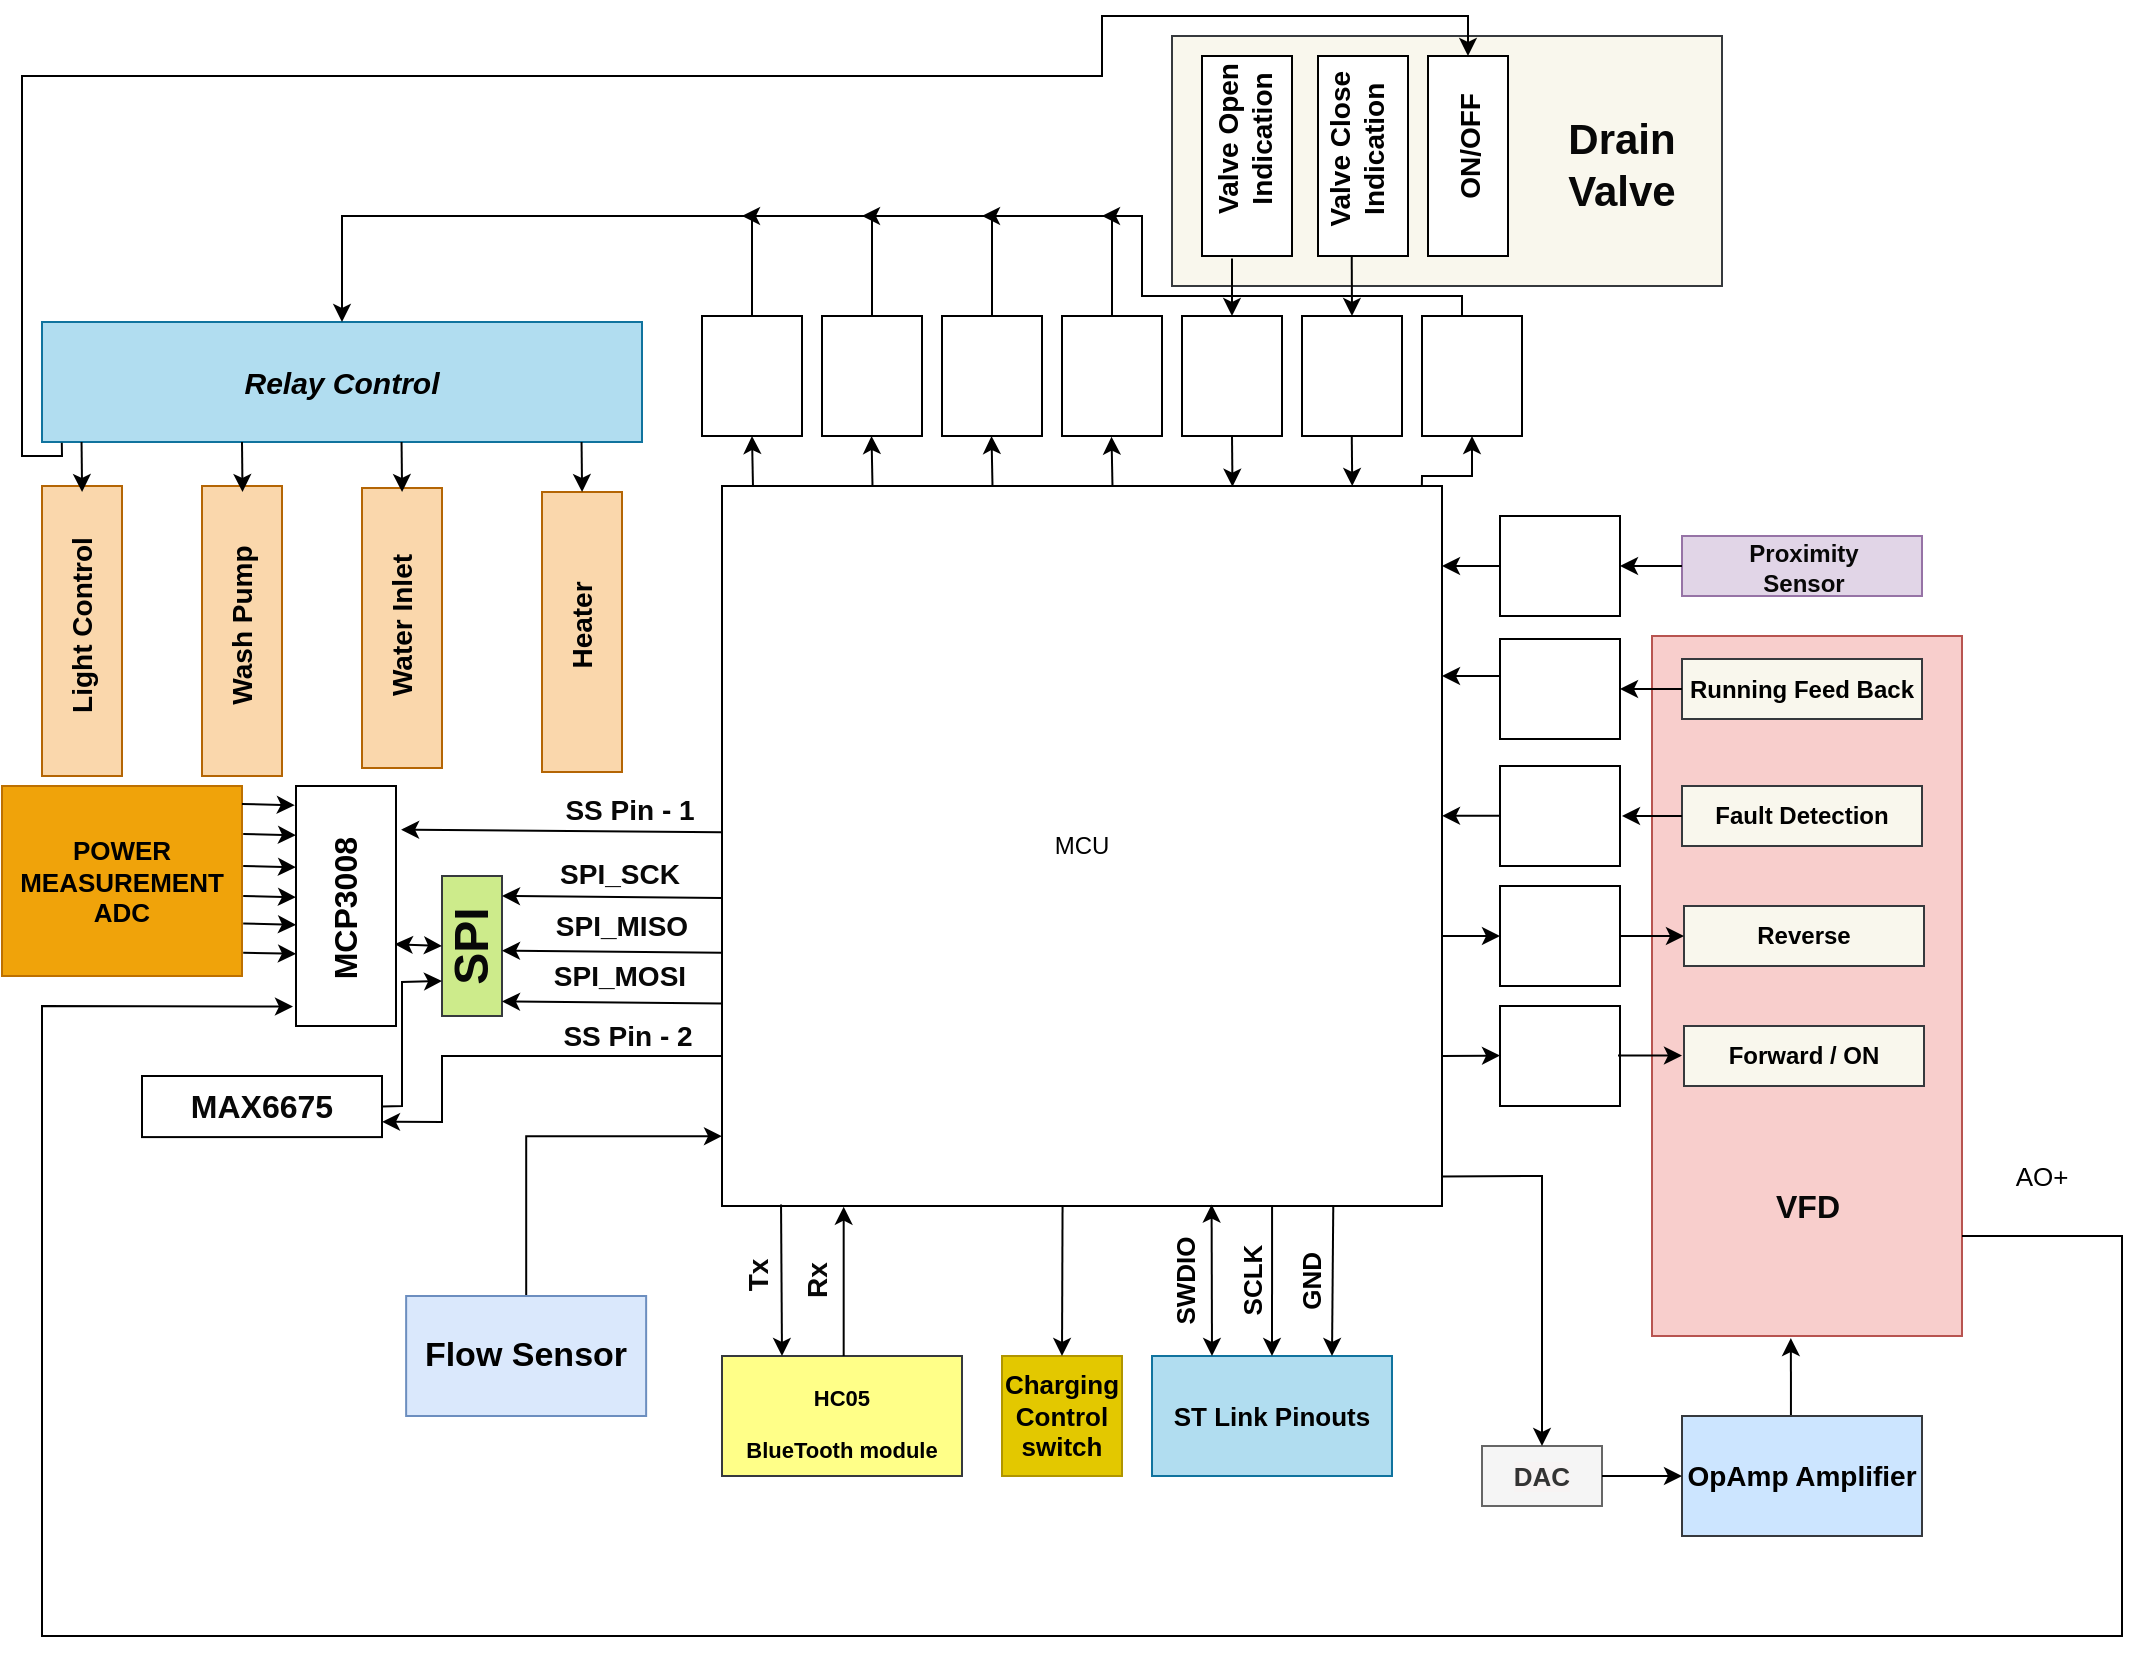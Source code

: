 <mxfile version="21.7.2" type="device">
  <diagram name="Page-1" id="7e0a89b8-554c-2b80-1dc8-d5c74ca68de4">
    <mxGraphModel dx="1477" dy="617" grid="1" gridSize="10" guides="1" tooltips="1" connect="1" arrows="1" fold="1" page="1" pageScale="1" pageWidth="1100" pageHeight="850" background="none" math="0" shadow="0">
      <root>
        <mxCell id="0" />
        <mxCell id="1" parent="0" />
        <mxCell id="lf7gtlG47ufux9Utgd1f-178" value="" style="rounded=0;whiteSpace=wrap;html=1;labelBackgroundColor=none;fontSize=17;fillColor=#f9f7ed;strokeColor=#36393d;" parent="1" vertex="1">
          <mxGeometry x="595" y="20" width="275" height="125" as="geometry" />
        </mxCell>
        <mxCell id="lf7gtlG47ufux9Utgd1f-154" value="" style="rounded=0;whiteSpace=wrap;html=1;labelBackgroundColor=#FFFFFFF;fontSize=12;fillColor=#f8cecc;strokeColor=#b85450;" parent="1" vertex="1">
          <mxGeometry x="835" y="320" width="155" height="350" as="geometry" />
        </mxCell>
        <mxCell id="lf7gtlG47ufux9Utgd1f-1" value="MCU" style="whiteSpace=wrap;html=1;aspect=fixed;" parent="1" vertex="1">
          <mxGeometry x="370" y="245" width="360" height="360" as="geometry" />
        </mxCell>
        <mxCell id="lf7gtlG47ufux9Utgd1f-6" value="" style="group" parent="1" vertex="1" connectable="0">
          <mxGeometry x="420" y="160" width="50" height="60" as="geometry" />
        </mxCell>
        <mxCell id="lf7gtlG47ufux9Utgd1f-4" value="" style="rounded=0;whiteSpace=wrap;html=1;" parent="lf7gtlG47ufux9Utgd1f-6" vertex="1">
          <mxGeometry width="50" height="60" as="geometry" />
        </mxCell>
        <mxCell id="lf7gtlG47ufux9Utgd1f-5" value="" style="shape=image;verticalLabelPosition=bottom;labelBackgroundColor=default;verticalAlign=top;aspect=fixed;imageAspect=0;image=https://upload.wikimedia.org/wikipedia/commons/thumb/0/02/Optoisolator_Pinout.svg/1200px-Optoisolator_Pinout.svg.png;direction=north;" parent="lf7gtlG47ufux9Utgd1f-6" vertex="1">
          <mxGeometry x="9.005" y="3.335" width="32" height="53.33" as="geometry" />
        </mxCell>
        <mxCell id="lf7gtlG47ufux9Utgd1f-9" value="" style="group" parent="1" vertex="1" connectable="0">
          <mxGeometry x="480" y="160" width="50" height="60" as="geometry" />
        </mxCell>
        <mxCell id="lf7gtlG47ufux9Utgd1f-10" value="" style="rounded=0;whiteSpace=wrap;html=1;" parent="lf7gtlG47ufux9Utgd1f-9" vertex="1">
          <mxGeometry width="50" height="60" as="geometry" />
        </mxCell>
        <mxCell id="lf7gtlG47ufux9Utgd1f-11" value="" style="shape=image;verticalLabelPosition=bottom;labelBackgroundColor=default;verticalAlign=top;aspect=fixed;imageAspect=0;image=https://upload.wikimedia.org/wikipedia/commons/thumb/0/02/Optoisolator_Pinout.svg/1200px-Optoisolator_Pinout.svg.png;direction=north;" parent="lf7gtlG47ufux9Utgd1f-9" vertex="1">
          <mxGeometry x="9.005" y="3.335" width="32" height="53.33" as="geometry" />
        </mxCell>
        <mxCell id="lf7gtlG47ufux9Utgd1f-12" value="" style="group" parent="1" vertex="1" connectable="0">
          <mxGeometry x="540" y="160" width="50" height="60" as="geometry" />
        </mxCell>
        <mxCell id="lf7gtlG47ufux9Utgd1f-13" value="" style="rounded=0;whiteSpace=wrap;html=1;" parent="lf7gtlG47ufux9Utgd1f-12" vertex="1">
          <mxGeometry width="50" height="60" as="geometry" />
        </mxCell>
        <mxCell id="lf7gtlG47ufux9Utgd1f-14" value="" style="shape=image;verticalLabelPosition=bottom;labelBackgroundColor=default;verticalAlign=top;aspect=fixed;imageAspect=0;image=https://upload.wikimedia.org/wikipedia/commons/thumb/0/02/Optoisolator_Pinout.svg/1200px-Optoisolator_Pinout.svg.png;direction=north;" parent="lf7gtlG47ufux9Utgd1f-12" vertex="1">
          <mxGeometry x="9.005" y="3.335" width="32" height="53.33" as="geometry" />
        </mxCell>
        <mxCell id="lf7gtlG47ufux9Utgd1f-15" value="" style="group" parent="1" vertex="1" connectable="0">
          <mxGeometry x="600" y="160" width="50" height="60" as="geometry" />
        </mxCell>
        <mxCell id="lf7gtlG47ufux9Utgd1f-16" value="" style="rounded=0;whiteSpace=wrap;html=1;" parent="lf7gtlG47ufux9Utgd1f-15" vertex="1">
          <mxGeometry width="50" height="60" as="geometry" />
        </mxCell>
        <mxCell id="lf7gtlG47ufux9Utgd1f-17" value="" style="shape=image;verticalLabelPosition=bottom;labelBackgroundColor=default;verticalAlign=top;aspect=fixed;imageAspect=0;image=https://upload.wikimedia.org/wikipedia/commons/thumb/0/02/Optoisolator_Pinout.svg/1200px-Optoisolator_Pinout.svg.png;direction=south;" parent="lf7gtlG47ufux9Utgd1f-15" vertex="1">
          <mxGeometry x="9.005" y="3.335" width="32" height="53.33" as="geometry" />
        </mxCell>
        <mxCell id="lf7gtlG47ufux9Utgd1f-21" value="" style="group" parent="1" vertex="1" connectable="0">
          <mxGeometry x="720" y="160" width="50" height="60" as="geometry" />
        </mxCell>
        <mxCell id="lf7gtlG47ufux9Utgd1f-22" value="" style="rounded=0;whiteSpace=wrap;html=1;" parent="lf7gtlG47ufux9Utgd1f-21" vertex="1">
          <mxGeometry width="50" height="60" as="geometry" />
        </mxCell>
        <mxCell id="lf7gtlG47ufux9Utgd1f-23" value="" style="shape=image;verticalLabelPosition=bottom;labelBackgroundColor=default;verticalAlign=top;aspect=fixed;imageAspect=0;image=https://upload.wikimedia.org/wikipedia/commons/thumb/0/02/Optoisolator_Pinout.svg/1200px-Optoisolator_Pinout.svg.png;direction=north;" parent="lf7gtlG47ufux9Utgd1f-21" vertex="1">
          <mxGeometry x="9.005" y="3.335" width="32" height="53.33" as="geometry" />
        </mxCell>
        <mxCell id="lf7gtlG47ufux9Utgd1f-25" value="" style="group" parent="1" vertex="1" connectable="0">
          <mxGeometry x="360" y="160" width="50" height="60" as="geometry" />
        </mxCell>
        <mxCell id="lf7gtlG47ufux9Utgd1f-26" value="" style="rounded=0;whiteSpace=wrap;html=1;" parent="lf7gtlG47ufux9Utgd1f-25" vertex="1">
          <mxGeometry width="50" height="60" as="geometry" />
        </mxCell>
        <mxCell id="lf7gtlG47ufux9Utgd1f-27" value="" style="shape=image;verticalLabelPosition=bottom;labelBackgroundColor=default;verticalAlign=top;aspect=fixed;imageAspect=0;image=https://upload.wikimedia.org/wikipedia/commons/thumb/0/02/Optoisolator_Pinout.svg/1200px-Optoisolator_Pinout.svg.png;direction=north;" parent="lf7gtlG47ufux9Utgd1f-25" vertex="1">
          <mxGeometry x="9.005" y="3.335" width="32" height="53.33" as="geometry" />
        </mxCell>
        <mxCell id="lf7gtlG47ufux9Utgd1f-52" value="" style="group;rotation=90;" parent="1" vertex="1" connectable="0">
          <mxGeometry x="764" y="440" width="55" height="60" as="geometry" />
        </mxCell>
        <mxCell id="lf7gtlG47ufux9Utgd1f-53" value="" style="group" parent="lf7gtlG47ufux9Utgd1f-52" vertex="1" connectable="0">
          <mxGeometry x="-5" y="5" width="60" height="50" as="geometry" />
        </mxCell>
        <mxCell id="lf7gtlG47ufux9Utgd1f-54" value="" style="rounded=0;whiteSpace=wrap;html=1;direction=south;" parent="lf7gtlG47ufux9Utgd1f-53" vertex="1">
          <mxGeometry width="60" height="50" as="geometry" />
        </mxCell>
        <mxCell id="lf7gtlG47ufux9Utgd1f-55" value="" style="shape=image;verticalLabelPosition=bottom;labelBackgroundColor=default;verticalAlign=top;aspect=fixed;imageAspect=0;image=https://upload.wikimedia.org/wikipedia/commons/thumb/0/02/Optoisolator_Pinout.svg/1200px-Optoisolator_Pinout.svg.png;direction=east;" parent="lf7gtlG47ufux9Utgd1f-53" vertex="1">
          <mxGeometry x="3.34" y="9.0" width="53.33" height="32" as="geometry" />
        </mxCell>
        <mxCell id="lf7gtlG47ufux9Utgd1f-56" value="" style="group;rotation=90;" parent="1" vertex="1" connectable="0">
          <mxGeometry x="764" y="500" width="55" height="60" as="geometry" />
        </mxCell>
        <mxCell id="lf7gtlG47ufux9Utgd1f-57" value="" style="group" parent="lf7gtlG47ufux9Utgd1f-56" vertex="1" connectable="0">
          <mxGeometry x="-5" y="5" width="60" height="50" as="geometry" />
        </mxCell>
        <mxCell id="lf7gtlG47ufux9Utgd1f-58" value="" style="rounded=0;whiteSpace=wrap;html=1;direction=south;" parent="lf7gtlG47ufux9Utgd1f-57" vertex="1">
          <mxGeometry width="60" height="50" as="geometry" />
        </mxCell>
        <mxCell id="lf7gtlG47ufux9Utgd1f-59" value="" style="shape=image;verticalLabelPosition=bottom;labelBackgroundColor=default;verticalAlign=top;aspect=fixed;imageAspect=0;image=https://upload.wikimedia.org/wikipedia/commons/thumb/0/02/Optoisolator_Pinout.svg/1200px-Optoisolator_Pinout.svg.png;direction=east;" parent="lf7gtlG47ufux9Utgd1f-57" vertex="1">
          <mxGeometry x="3.34" y="9.0" width="53.33" height="32" as="geometry" />
        </mxCell>
        <mxCell id="lf7gtlG47ufux9Utgd1f-60" value="" style="rounded=0;whiteSpace=wrap;html=1;direction=south;align=right;fillColor=#fad7ac;strokeColor=#b46504;" parent="1" vertex="1">
          <mxGeometry x="30" y="245" width="40" height="145" as="geometry" />
        </mxCell>
        <mxCell id="lf7gtlG47ufux9Utgd1f-61" value="" style="rounded=0;whiteSpace=wrap;html=1;direction=south;fillColor=#fad7ac;strokeColor=#b46504;" parent="1" vertex="1">
          <mxGeometry x="110" y="245" width="40" height="145" as="geometry" />
        </mxCell>
        <mxCell id="lf7gtlG47ufux9Utgd1f-62" value="" style="rounded=0;whiteSpace=wrap;html=1;direction=south;fillColor=#fad7ac;strokeColor=#b46504;" parent="1" vertex="1">
          <mxGeometry x="190" y="246" width="40" height="140" as="geometry" />
        </mxCell>
        <mxCell id="lf7gtlG47ufux9Utgd1f-63" value="" style="rounded=0;whiteSpace=wrap;html=1;direction=south;fillColor=#fad7ac;strokeColor=#b46504;" parent="1" vertex="1">
          <mxGeometry x="280" y="248" width="40" height="140" as="geometry" />
        </mxCell>
        <mxCell id="lf7gtlG47ufux9Utgd1f-64" value="" style="rounded=0;whiteSpace=wrap;html=1;direction=south;" parent="1" vertex="1">
          <mxGeometry x="610" y="30" width="45" height="100" as="geometry" />
        </mxCell>
        <mxCell id="lf7gtlG47ufux9Utgd1f-65" value="" style="rounded=0;whiteSpace=wrap;html=1;direction=south;" parent="1" vertex="1">
          <mxGeometry x="668" y="30" width="45" height="100" as="geometry" />
        </mxCell>
        <mxCell id="lf7gtlG47ufux9Utgd1f-66" value="" style="rounded=0;whiteSpace=wrap;html=1;direction=south;" parent="1" vertex="1">
          <mxGeometry x="723" y="30" width="40" height="100" as="geometry" />
        </mxCell>
        <mxCell id="lf7gtlG47ufux9Utgd1f-67" value="&lt;b&gt;&lt;i&gt;&lt;font style=&quot;font-size: 15px;&quot;&gt;Relay Control&lt;/font&gt;&lt;/i&gt;&lt;/b&gt;" style="rounded=0;whiteSpace=wrap;html=1;fillColor=#b1ddf0;strokeColor=#10739e;" parent="1" vertex="1">
          <mxGeometry x="30" y="163" width="300" height="60" as="geometry" />
        </mxCell>
        <mxCell id="lf7gtlG47ufux9Utgd1f-70" value="" style="endArrow=classic;html=1;rounded=0;entryX=0.5;entryY=1;entryDx=0;entryDy=0;exitX=0.043;exitY=-0.001;exitDx=0;exitDy=0;exitPerimeter=0;" parent="1" source="lf7gtlG47ufux9Utgd1f-1" target="lf7gtlG47ufux9Utgd1f-26" edge="1">
          <mxGeometry width="50" height="50" relative="1" as="geometry">
            <mxPoint x="460" y="450" as="sourcePoint" />
            <mxPoint x="510" y="400" as="targetPoint" />
            <Array as="points" />
          </mxGeometry>
        </mxCell>
        <mxCell id="lf7gtlG47ufux9Utgd1f-72" value="" style="endArrow=classic;html=1;rounded=0;entryX=0.5;entryY=1;entryDx=0;entryDy=0;exitX=0.043;exitY=-0.001;exitDx=0;exitDy=0;exitPerimeter=0;" parent="1" edge="1">
          <mxGeometry x="0.929" y="-45" width="50" height="50" relative="1" as="geometry">
            <mxPoint x="445.24" y="244.64" as="sourcePoint" />
            <mxPoint x="444.76" y="220.0" as="targetPoint" />
            <Array as="points" />
            <mxPoint as="offset" />
          </mxGeometry>
        </mxCell>
        <mxCell id="lf7gtlG47ufux9Utgd1f-73" value="" style="endArrow=classic;html=1;rounded=0;entryX=0.5;entryY=1;entryDx=0;entryDy=0;exitX=0.043;exitY=-0.001;exitDx=0;exitDy=0;exitPerimeter=0;" parent="1" edge="1">
          <mxGeometry x="0.929" y="-45" width="50" height="50" relative="1" as="geometry">
            <mxPoint x="505.24" y="244.64" as="sourcePoint" />
            <mxPoint x="504.76" y="220.0" as="targetPoint" />
            <Array as="points" />
            <mxPoint as="offset" />
          </mxGeometry>
        </mxCell>
        <mxCell id="lf7gtlG47ufux9Utgd1f-74" value="" style="endArrow=classic;html=1;rounded=0;entryX=0.5;entryY=1;entryDx=0;entryDy=0;exitX=0.043;exitY=-0.001;exitDx=0;exitDy=0;exitPerimeter=0;" parent="1" edge="1">
          <mxGeometry x="0.929" y="-45" width="50" height="50" relative="1" as="geometry">
            <mxPoint x="565.24" y="245" as="sourcePoint" />
            <mxPoint x="564.76" y="220.36" as="targetPoint" />
            <Array as="points" />
            <mxPoint as="offset" />
          </mxGeometry>
        </mxCell>
        <mxCell id="lf7gtlG47ufux9Utgd1f-75" value="" style="endArrow=classic;html=1;rounded=0;exitX=0.5;exitY=0;exitDx=0;exitDy=0;entryX=0.5;entryY=0;entryDx=0;entryDy=0;" parent="1" source="lf7gtlG47ufux9Utgd1f-26" target="lf7gtlG47ufux9Utgd1f-67" edge="1">
          <mxGeometry width="50" height="50" relative="1" as="geometry">
            <mxPoint x="400" y="130" as="sourcePoint" />
            <mxPoint x="130" y="110" as="targetPoint" />
            <Array as="points">
              <mxPoint x="385" y="110" />
              <mxPoint x="180" y="110" />
            </Array>
          </mxGeometry>
        </mxCell>
        <mxCell id="lf7gtlG47ufux9Utgd1f-76" value="" style="endArrow=classic;html=1;rounded=0;exitX=0.5;exitY=0;exitDx=0;exitDy=0;" parent="1" source="lf7gtlG47ufux9Utgd1f-4" edge="1">
          <mxGeometry width="50" height="50" relative="1" as="geometry">
            <mxPoint x="440" y="150" as="sourcePoint" />
            <mxPoint x="380" y="110" as="targetPoint" />
            <Array as="points">
              <mxPoint x="445" y="110" />
            </Array>
          </mxGeometry>
        </mxCell>
        <mxCell id="lf7gtlG47ufux9Utgd1f-77" value="" style="endArrow=classic;html=1;rounded=0;exitX=0.5;exitY=0;exitDx=0;exitDy=0;" parent="1" edge="1">
          <mxGeometry width="50" height="50" relative="1" as="geometry">
            <mxPoint x="505" y="160" as="sourcePoint" />
            <mxPoint x="440" y="110.0" as="targetPoint" />
            <Array as="points">
              <mxPoint x="505" y="110" />
            </Array>
          </mxGeometry>
        </mxCell>
        <mxCell id="lf7gtlG47ufux9Utgd1f-78" value="" style="endArrow=classic;html=1;rounded=0;exitX=0.5;exitY=0;exitDx=0;exitDy=0;" parent="1" edge="1">
          <mxGeometry width="50" height="50" relative="1" as="geometry">
            <mxPoint x="565" y="160" as="sourcePoint" />
            <mxPoint x="500" y="110.0" as="targetPoint" />
            <Array as="points">
              <mxPoint x="565" y="110" />
            </Array>
          </mxGeometry>
        </mxCell>
        <mxCell id="lf7gtlG47ufux9Utgd1f-79" value="&lt;b&gt;&lt;font style=&quot;font-size: 14px;&quot;&gt;Light Control&lt;/font&gt;&lt;/b&gt;" style="text;html=1;strokeColor=none;fillColor=none;align=center;verticalAlign=middle;whiteSpace=wrap;rounded=0;fontSize=12;rotation=270;" parent="1" vertex="1">
          <mxGeometry x="-12.5" y="300" width="125" height="30" as="geometry" />
        </mxCell>
        <mxCell id="lf7gtlG47ufux9Utgd1f-81" value="&lt;b&gt;&lt;font style=&quot;font-size: 14px;&quot;&gt;Wash Pump&lt;/font&gt;&lt;/b&gt;" style="text;html=1;strokeColor=none;fillColor=none;align=center;verticalAlign=middle;whiteSpace=wrap;rounded=0;fontSize=12;rotation=270;" parent="1" vertex="1">
          <mxGeometry x="67.5" y="300" width="125" height="30" as="geometry" />
        </mxCell>
        <mxCell id="lf7gtlG47ufux9Utgd1f-82" value="&lt;b&gt;&lt;font style=&quot;font-size: 14px;&quot;&gt;Water Inlet&lt;/font&gt;&lt;/b&gt;" style="text;html=1;strokeColor=none;fillColor=none;align=center;verticalAlign=middle;whiteSpace=wrap;rounded=0;fontSize=12;rotation=270;" parent="1" vertex="1">
          <mxGeometry x="147.5" y="300" width="125" height="30" as="geometry" />
        </mxCell>
        <mxCell id="lf7gtlG47ufux9Utgd1f-83" value="&lt;b&gt;&lt;font style=&quot;font-size: 14px;&quot;&gt;Heater&lt;/font&gt;&lt;/b&gt;" style="text;html=1;strokeColor=none;fillColor=none;align=center;verticalAlign=middle;whiteSpace=wrap;rounded=0;fontSize=12;rotation=270;" parent="1" vertex="1">
          <mxGeometry x="237.5" y="300" width="125" height="30" as="geometry" />
        </mxCell>
        <mxCell id="lf7gtlG47ufux9Utgd1f-88" value="" style="endArrow=classic;html=1;rounded=0;fontSize=14;" parent="1" edge="1">
          <mxGeometry width="50" height="50" relative="1" as="geometry">
            <mxPoint x="130" y="223" as="sourcePoint" />
            <mxPoint x="130.263" y="248.0" as="targetPoint" />
          </mxGeometry>
        </mxCell>
        <mxCell id="lf7gtlG47ufux9Utgd1f-89" value="" style="endArrow=classic;html=1;rounded=0;fontSize=14;" parent="1" edge="1">
          <mxGeometry x="-0.293" y="-110" width="50" height="50" relative="1" as="geometry">
            <mxPoint x="49.78" y="223" as="sourcePoint" />
            <mxPoint x="50.043" y="248.0" as="targetPoint" />
            <mxPoint as="offset" />
          </mxGeometry>
        </mxCell>
        <mxCell id="lf7gtlG47ufux9Utgd1f-90" value="" style="endArrow=classic;html=1;rounded=0;fontSize=14;" parent="1" edge="1">
          <mxGeometry x="-0.293" y="-110" width="50" height="50" relative="1" as="geometry">
            <mxPoint x="209.78" y="223" as="sourcePoint" />
            <mxPoint x="210.043" y="248.0" as="targetPoint" />
            <mxPoint as="offset" />
          </mxGeometry>
        </mxCell>
        <mxCell id="lf7gtlG47ufux9Utgd1f-91" value="" style="endArrow=classic;html=1;rounded=0;fontSize=14;" parent="1" edge="1">
          <mxGeometry x="-0.293" y="-110" width="50" height="50" relative="1" as="geometry">
            <mxPoint x="299.78" y="223" as="sourcePoint" />
            <mxPoint x="300.043" y="248.0" as="targetPoint" />
            <mxPoint as="offset" />
          </mxGeometry>
        </mxCell>
        <mxCell id="lf7gtlG47ufux9Utgd1f-92" value="&lt;b&gt;&lt;font style=&quot;font-size: 14px;&quot;&gt;Valve Open Indication&lt;/font&gt;&lt;/b&gt;" style="text;html=1;strokeColor=none;fillColor=none;align=center;verticalAlign=middle;whiteSpace=wrap;rounded=0;fontSize=12;rotation=270;" parent="1" vertex="1">
          <mxGeometry x="577.25" y="56.25" width="107.5" height="30" as="geometry" />
        </mxCell>
        <mxCell id="lf7gtlG47ufux9Utgd1f-93" value="&lt;b&gt;&lt;font style=&quot;font-size: 14px;&quot;&gt;Valve Close Indication&lt;/font&gt;&lt;/b&gt;" style="text;html=1;strokeColor=none;fillColor=none;align=center;verticalAlign=middle;whiteSpace=wrap;rounded=0;fontSize=12;rotation=270;" parent="1" vertex="1">
          <mxGeometry x="638.38" y="63.13" width="97.5" height="26.25" as="geometry" />
        </mxCell>
        <mxCell id="lf7gtlG47ufux9Utgd1f-94" value="&lt;b&gt;&lt;font style=&quot;font-size: 14px;&quot;&gt;ON/OFF&lt;/font&gt;&lt;/b&gt;" style="text;html=1;strokeColor=none;fillColor=none;align=center;verticalAlign=middle;whiteSpace=wrap;rounded=0;fontSize=12;rotation=270;" parent="1" vertex="1">
          <mxGeometry x="701.63" y="60.85" width="83.57" height="29.38" as="geometry" />
        </mxCell>
        <mxCell id="lf7gtlG47ufux9Utgd1f-95" value="" style="endArrow=classic;html=1;rounded=0;fontSize=15;exitX=1.013;exitY=0.667;exitDx=0;exitDy=0;entryX=0.5;entryY=0;entryDx=0;entryDy=0;exitPerimeter=0;" parent="1" source="lf7gtlG47ufux9Utgd1f-64" target="lf7gtlG47ufux9Utgd1f-16" edge="1">
          <mxGeometry width="50" height="50" relative="1" as="geometry">
            <mxPoint x="540" y="240" as="sourcePoint" />
            <mxPoint x="590" y="190" as="targetPoint" />
          </mxGeometry>
        </mxCell>
        <mxCell id="lf7gtlG47ufux9Utgd1f-98" value="" style="endArrow=classic;html=1;rounded=0;fontSize=15;entryX=0.5;entryY=0;entryDx=0;entryDy=0;exitX=1;exitY=0.5;exitDx=0;exitDy=0;" parent="1" target="lf7gtlG47ufux9Utgd1f-109" edge="1">
          <mxGeometry width="50" height="50" relative="1" as="geometry">
            <mxPoint x="684.86" y="130" as="sourcePoint" />
            <mxPoint x="684.865" y="163.335" as="targetPoint" />
          </mxGeometry>
        </mxCell>
        <mxCell id="lf7gtlG47ufux9Utgd1f-99" value="" style="endArrow=classic;html=1;rounded=0;fontSize=15;" parent="1" edge="1">
          <mxGeometry width="50" height="50" relative="1" as="geometry">
            <mxPoint x="740" y="160" as="sourcePoint" />
            <mxPoint x="560" y="110" as="targetPoint" />
            <Array as="points">
              <mxPoint x="740" y="150" />
              <mxPoint x="580" y="150" />
              <mxPoint x="580" y="110" />
            </Array>
          </mxGeometry>
        </mxCell>
        <mxCell id="lf7gtlG47ufux9Utgd1f-100" value="" style="endArrow=classic;html=1;rounded=0;fontSize=15;entryX=0.5;entryY=1;entryDx=0;entryDy=0;exitX=0.972;exitY=0.001;exitDx=0;exitDy=0;exitPerimeter=0;" parent="1" source="lf7gtlG47ufux9Utgd1f-1" target="lf7gtlG47ufux9Utgd1f-22" edge="1">
          <mxGeometry width="50" height="50" relative="1" as="geometry">
            <mxPoint x="720" y="240" as="sourcePoint" />
            <mxPoint x="680" y="170" as="targetPoint" />
            <Array as="points">
              <mxPoint x="720" y="240" />
              <mxPoint x="745" y="240" />
            </Array>
          </mxGeometry>
        </mxCell>
        <mxCell id="lf7gtlG47ufux9Utgd1f-102" value="" style="endArrow=classic;html=1;rounded=0;fontSize=15;exitX=0.5;exitY=1;exitDx=0;exitDy=0;entryX=0.709;entryY=0.001;entryDx=0;entryDy=0;entryPerimeter=0;" parent="1" source="lf7gtlG47ufux9Utgd1f-16" target="lf7gtlG47ufux9Utgd1f-1" edge="1">
          <mxGeometry width="50" height="50" relative="1" as="geometry">
            <mxPoint x="624.93" y="245.36" as="sourcePoint" />
            <mxPoint x="650" y="240" as="targetPoint" />
          </mxGeometry>
        </mxCell>
        <mxCell id="lf7gtlG47ufux9Utgd1f-104" value="" style="endArrow=classic;html=1;rounded=0;fontSize=15;exitX=0.5;exitY=1;exitDx=0;exitDy=0;entryX=0.709;entryY=0.001;entryDx=0;entryDy=0;entryPerimeter=0;" parent="1" edge="1">
          <mxGeometry width="50" height="50" relative="1" as="geometry">
            <mxPoint x="684.88" y="219.64" as="sourcePoint" />
            <mxPoint x="685.12" y="245" as="targetPoint" />
          </mxGeometry>
        </mxCell>
        <mxCell id="lf7gtlG47ufux9Utgd1f-108" value="" style="group" parent="1" vertex="1" connectable="0">
          <mxGeometry x="660" y="160" width="50" height="60" as="geometry" />
        </mxCell>
        <mxCell id="lf7gtlG47ufux9Utgd1f-109" value="" style="rounded=0;whiteSpace=wrap;html=1;" parent="lf7gtlG47ufux9Utgd1f-108" vertex="1">
          <mxGeometry width="50" height="60" as="geometry" />
        </mxCell>
        <mxCell id="lf7gtlG47ufux9Utgd1f-110" value="" style="shape=image;verticalLabelPosition=bottom;labelBackgroundColor=default;verticalAlign=top;aspect=fixed;imageAspect=0;image=https://upload.wikimedia.org/wikipedia/commons/thumb/0/02/Optoisolator_Pinout.svg/1200px-Optoisolator_Pinout.svg.png;direction=south;" parent="lf7gtlG47ufux9Utgd1f-108" vertex="1">
          <mxGeometry x="9.005" y="3.335" width="32" height="53.33" as="geometry" />
        </mxCell>
        <mxCell id="lf7gtlG47ufux9Utgd1f-112" value="" style="rounded=0;whiteSpace=wrap;html=1;direction=south;" parent="1" vertex="1">
          <mxGeometry x="759" y="260" width="60" height="50" as="geometry" />
        </mxCell>
        <mxCell id="lf7gtlG47ufux9Utgd1f-113" value="" style="shape=image;verticalLabelPosition=bottom;labelBackgroundColor=default;verticalAlign=top;aspect=fixed;imageAspect=0;image=https://upload.wikimedia.org/wikipedia/commons/thumb/0/02/Optoisolator_Pinout.svg/1200px-Optoisolator_Pinout.svg.png;direction=west;" parent="1" vertex="1">
          <mxGeometry x="762.34" y="269" width="53.33" height="32" as="geometry" />
        </mxCell>
        <mxCell id="lf7gtlG47ufux9Utgd1f-114" value="" style="endArrow=classic;html=1;rounded=0;fontSize=15;exitX=0.5;exitY=1;exitDx=0;exitDy=0;" parent="1" source="lf7gtlG47ufux9Utgd1f-112" edge="1">
          <mxGeometry width="50" height="50" relative="1" as="geometry">
            <mxPoint x="830" y="340" as="sourcePoint" />
            <mxPoint x="730" y="285" as="targetPoint" />
          </mxGeometry>
        </mxCell>
        <mxCell id="lf7gtlG47ufux9Utgd1f-117" value="" style="rounded=0;whiteSpace=wrap;html=1;labelBackgroundColor=#6666FF;fontSize=12;fillColor=#e1d5e7;strokeColor=#9673a6;" parent="1" vertex="1">
          <mxGeometry x="850" y="270" width="120" height="30" as="geometry" />
        </mxCell>
        <mxCell id="lf7gtlG47ufux9Utgd1f-120" value="&lt;b&gt;Proximity Sensor&lt;/b&gt;" style="text;html=1;strokeColor=none;fillColor=none;align=center;verticalAlign=middle;whiteSpace=wrap;rounded=0;labelBackgroundColor=#FFFFFFF;fontSize=12;fontColor=#080808;" parent="1" vertex="1">
          <mxGeometry x="871" y="271" width="80" height="30" as="geometry" />
        </mxCell>
        <mxCell id="lf7gtlG47ufux9Utgd1f-121" value="" style="endArrow=classic;html=1;rounded=0;fontSize=12;fontColor=#080808;exitX=0;exitY=0.5;exitDx=0;exitDy=0;entryX=0.5;entryY=0;entryDx=0;entryDy=0;" parent="1" source="lf7gtlG47ufux9Utgd1f-117" target="lf7gtlG47ufux9Utgd1f-112" edge="1">
          <mxGeometry width="50" height="50" relative="1" as="geometry">
            <mxPoint x="830" y="320" as="sourcePoint" />
            <mxPoint x="820" y="280" as="targetPoint" />
          </mxGeometry>
        </mxCell>
        <mxCell id="lf7gtlG47ufux9Utgd1f-123" value="&lt;b&gt;Running Feed Back&lt;/b&gt;" style="text;html=1;strokeColor=#36393d;fillColor=#f9f7ed;align=center;verticalAlign=middle;whiteSpace=wrap;rounded=0;labelBackgroundColor=#FFFFFFF;fontSize=12;" parent="1" vertex="1">
          <mxGeometry x="850" y="331.5" width="120" height="30" as="geometry" />
        </mxCell>
        <mxCell id="lf7gtlG47ufux9Utgd1f-124" value="&lt;b style=&quot;border-color: var(--border-color);&quot;&gt;Fault Detection&lt;/b&gt;" style="text;html=1;strokeColor=#36393d;fillColor=#f9f7ed;align=center;verticalAlign=middle;whiteSpace=wrap;rounded=0;labelBackgroundColor=#FFFFFFF;fontSize=12;" parent="1" vertex="1">
          <mxGeometry x="850" y="395" width="120" height="30" as="geometry" />
        </mxCell>
        <mxCell id="lf7gtlG47ufux9Utgd1f-125" value="&lt;b&gt;Reverse&lt;/b&gt;" style="text;html=1;strokeColor=#36393d;fillColor=#f9f7ed;align=center;verticalAlign=middle;whiteSpace=wrap;rounded=0;labelBackgroundColor=#FFFFFFF;fontSize=12;" parent="1" vertex="1">
          <mxGeometry x="851" y="455" width="120" height="30" as="geometry" />
        </mxCell>
        <mxCell id="lf7gtlG47ufux9Utgd1f-127" value="&lt;b&gt;Forward / ON&lt;/b&gt;" style="text;html=1;strokeColor=#36393d;fillColor=#f9f7ed;align=center;verticalAlign=middle;whiteSpace=wrap;rounded=0;labelBackgroundColor=#FFFFFFF;fontSize=12;" parent="1" vertex="1">
          <mxGeometry x="851" y="515" width="120" height="30" as="geometry" />
        </mxCell>
        <mxCell id="lf7gtlG47ufux9Utgd1f-128" value="" style="rounded=0;whiteSpace=wrap;html=1;direction=south;" parent="1" vertex="1">
          <mxGeometry x="759" y="321.5" width="60" height="50" as="geometry" />
        </mxCell>
        <mxCell id="lf7gtlG47ufux9Utgd1f-129" value="" style="shape=image;verticalLabelPosition=bottom;labelBackgroundColor=default;verticalAlign=top;aspect=fixed;imageAspect=0;image=https://upload.wikimedia.org/wikipedia/commons/thumb/0/02/Optoisolator_Pinout.svg/1200px-Optoisolator_Pinout.svg.png;direction=west;" parent="1" vertex="1">
          <mxGeometry x="762.34" y="330.5" width="53.33" height="32" as="geometry" />
        </mxCell>
        <mxCell id="lf7gtlG47ufux9Utgd1f-130" value="" style="endArrow=classic;html=1;rounded=0;fontSize=12;fontColor=#080808;exitX=0;exitY=0.5;exitDx=0;exitDy=0;" parent="1" source="lf7gtlG47ufux9Utgd1f-123" target="lf7gtlG47ufux9Utgd1f-128" edge="1">
          <mxGeometry width="50" height="50" relative="1" as="geometry">
            <mxPoint x="840" y="380" as="sourcePoint" />
            <mxPoint x="820" y="340" as="targetPoint" />
          </mxGeometry>
        </mxCell>
        <mxCell id="lf7gtlG47ufux9Utgd1f-141" value="" style="rounded=0;whiteSpace=wrap;html=1;direction=south;" parent="1" vertex="1">
          <mxGeometry x="759" y="385" width="60" height="50" as="geometry" />
        </mxCell>
        <mxCell id="lf7gtlG47ufux9Utgd1f-139" value="" style="shape=image;verticalLabelPosition=bottom;labelBackgroundColor=default;verticalAlign=top;aspect=fixed;imageAspect=0;image=https://upload.wikimedia.org/wikipedia/commons/thumb/0/02/Optoisolator_Pinout.svg/1200px-Optoisolator_Pinout.svg.png;direction=west;" parent="1" vertex="1">
          <mxGeometry x="762.33" y="394" width="53.33" height="32" as="geometry" />
        </mxCell>
        <mxCell id="lf7gtlG47ufux9Utgd1f-143" value="" style="endArrow=classic;html=1;rounded=0;fontSize=12;fontColor=#080808;exitX=0;exitY=0.5;exitDx=0;exitDy=0;" parent="1" source="lf7gtlG47ufux9Utgd1f-124" edge="1">
          <mxGeometry width="50" height="50" relative="1" as="geometry">
            <mxPoint x="840" y="470" as="sourcePoint" />
            <mxPoint x="820" y="410" as="targetPoint" />
          </mxGeometry>
        </mxCell>
        <mxCell id="lf7gtlG47ufux9Utgd1f-144" value="" style="endArrow=classic;html=1;rounded=0;fontSize=12;fontColor=#080808;exitX=0.5;exitY=0;exitDx=0;exitDy=0;entryX=0;entryY=0.5;entryDx=0;entryDy=0;" parent="1" source="lf7gtlG47ufux9Utgd1f-54" target="lf7gtlG47ufux9Utgd1f-125" edge="1">
          <mxGeometry width="50" height="50" relative="1" as="geometry">
            <mxPoint x="840" y="470" as="sourcePoint" />
            <mxPoint x="890" y="420" as="targetPoint" />
          </mxGeometry>
        </mxCell>
        <mxCell id="lf7gtlG47ufux9Utgd1f-145" value="" style="endArrow=classic;html=1;rounded=0;fontSize=12;fontColor=#080808;exitX=0.5;exitY=0;exitDx=0;exitDy=0;entryX=0;entryY=0.5;entryDx=0;entryDy=0;" parent="1" edge="1">
          <mxGeometry width="50" height="50" relative="1" as="geometry">
            <mxPoint x="818" y="529.77" as="sourcePoint" />
            <mxPoint x="850" y="529.77" as="targetPoint" />
          </mxGeometry>
        </mxCell>
        <mxCell id="lf7gtlG47ufux9Utgd1f-146" value="" style="endArrow=classic;html=1;rounded=0;fontSize=12;fontColor=#080808;" parent="1" edge="1">
          <mxGeometry width="50" height="50" relative="1" as="geometry">
            <mxPoint x="730" y="470" as="sourcePoint" />
            <mxPoint x="759" y="470" as="targetPoint" />
          </mxGeometry>
        </mxCell>
        <mxCell id="lf7gtlG47ufux9Utgd1f-147" value="" style="endArrow=classic;html=1;rounded=0;fontSize=12;fontColor=#080808;" parent="1" edge="1">
          <mxGeometry width="50" height="50" relative="1" as="geometry">
            <mxPoint x="730" y="530" as="sourcePoint" />
            <mxPoint x="759" y="529.77" as="targetPoint" />
          </mxGeometry>
        </mxCell>
        <mxCell id="lf7gtlG47ufux9Utgd1f-149" value="" style="endArrow=classic;html=1;rounded=0;fontSize=12;fontColor=#080808;exitX=0;exitY=0.5;exitDx=0;exitDy=0;" parent="1" edge="1">
          <mxGeometry width="50" height="50" relative="1" as="geometry">
            <mxPoint x="759" y="340" as="sourcePoint" />
            <mxPoint x="730" y="340" as="targetPoint" />
          </mxGeometry>
        </mxCell>
        <mxCell id="lf7gtlG47ufux9Utgd1f-150" value="" style="endArrow=classic;html=1;rounded=0;fontSize=12;fontColor=#080808;exitX=0;exitY=0.5;exitDx=0;exitDy=0;" parent="1" edge="1">
          <mxGeometry width="50" height="50" relative="1" as="geometry">
            <mxPoint x="759" y="409.93" as="sourcePoint" />
            <mxPoint x="730" y="409.93" as="targetPoint" />
          </mxGeometry>
        </mxCell>
        <mxCell id="lf7gtlG47ufux9Utgd1f-155" value="&lt;b&gt;&lt;font style=&quot;font-size: 13px; background-color: rgb(247, 243, 243);&quot;&gt;DAC&lt;/font&gt;&lt;/b&gt;" style="text;html=1;strokeColor=#666666;fillColor=#f5f5f5;align=center;verticalAlign=middle;whiteSpace=wrap;rounded=0;labelBackgroundColor=#FFFFFFF;fontSize=12;fontColor=#333333;" parent="1" vertex="1">
          <mxGeometry x="750" y="725" width="60" height="30" as="geometry" />
        </mxCell>
        <mxCell id="lf7gtlG47ufux9Utgd1f-157" value="" style="endArrow=classic;html=1;rounded=0;fontSize=13;fontColor=#080808;exitX=0.999;exitY=0.959;exitDx=0;exitDy=0;exitPerimeter=0;entryX=0.5;entryY=0;entryDx=0;entryDy=0;" parent="1" source="lf7gtlG47ufux9Utgd1f-1" target="lf7gtlG47ufux9Utgd1f-155" edge="1">
          <mxGeometry width="50" height="50" relative="1" as="geometry">
            <mxPoint x="720" y="580" as="sourcePoint" />
            <mxPoint x="770" y="720" as="targetPoint" />
            <Array as="points">
              <mxPoint x="780" y="590" />
            </Array>
          </mxGeometry>
        </mxCell>
        <mxCell id="lf7gtlG47ufux9Utgd1f-159" value="" style="endArrow=classic;html=1;rounded=0;fontSize=13;fontColor=#080808;exitX=0.454;exitY=0.003;exitDx=0;exitDy=0;exitPerimeter=0;entryX=0.448;entryY=1.003;entryDx=0;entryDy=0;entryPerimeter=0;" parent="1" source="lf7gtlG47ufux9Utgd1f-186" target="lf7gtlG47ufux9Utgd1f-154" edge="1">
          <mxGeometry width="50" height="50" relative="1" as="geometry">
            <mxPoint x="800" y="590" as="sourcePoint" />
            <mxPoint x="904" y="680" as="targetPoint" />
            <Array as="points" />
          </mxGeometry>
        </mxCell>
        <mxCell id="lf7gtlG47ufux9Utgd1f-161" value="&lt;b&gt;&lt;font style=&quot;font-size: 16px;&quot;&gt;VFD&lt;/font&gt;&lt;/b&gt;" style="text;html=1;strokeColor=none;fillColor=none;align=center;verticalAlign=middle;whiteSpace=wrap;rounded=0;labelBackgroundColor=none;fontSize=13;fontColor=#080808;" parent="1" vertex="1">
          <mxGeometry x="882.5" y="590" width="60" height="30" as="geometry" />
        </mxCell>
        <mxCell id="lf7gtlG47ufux9Utgd1f-162" value="" style="rounded=0;whiteSpace=wrap;html=1;labelBackgroundColor=none;fontSize=16;fillColor=#cdeb8b;strokeColor=#36393d;" parent="1" vertex="1">
          <mxGeometry x="230" y="440" width="30" height="70" as="geometry" />
        </mxCell>
        <mxCell id="lf7gtlG47ufux9Utgd1f-163" value="&lt;b&gt;&lt;font style=&quot;font-size: 24px;&quot;&gt;SPI&lt;/font&gt;&lt;/b&gt;" style="text;html=1;strokeColor=none;fillColor=none;align=center;verticalAlign=middle;whiteSpace=wrap;rounded=0;labelBackgroundColor=none;fontSize=16;fontColor=#080808;rotation=270;" parent="1" vertex="1">
          <mxGeometry x="184.07" y="463.79" width="121.86" height="22.42" as="geometry" />
        </mxCell>
        <mxCell id="lf7gtlG47ufux9Utgd1f-164" value="" style="endArrow=classic;html=1;rounded=0;fontSize=24;fontColor=#080808;" parent="1" edge="1">
          <mxGeometry width="50" height="50" relative="1" as="geometry">
            <mxPoint x="370" y="451" as="sourcePoint" />
            <mxPoint x="260" y="450" as="targetPoint" />
          </mxGeometry>
        </mxCell>
        <mxCell id="lf7gtlG47ufux9Utgd1f-169" value="&lt;font style=&quot;font-size: 14px;&quot;&gt;&lt;b&gt;SPI_SCK&lt;/b&gt;&lt;/font&gt;" style="text;html=1;strokeColor=none;fillColor=none;align=center;verticalAlign=middle;whiteSpace=wrap;rounded=0;labelBackgroundColor=none;fontSize=24;fontColor=#080808;" parent="1" vertex="1">
          <mxGeometry x="273.5" y="426" width="90" height="20" as="geometry" />
        </mxCell>
        <mxCell id="lf7gtlG47ufux9Utgd1f-170" value="&lt;font style=&quot;font-size: 14px;&quot;&gt;&lt;b&gt;SPI_MISO&lt;/b&gt;&lt;/font&gt;" style="text;html=1;strokeColor=none;fillColor=none;align=center;verticalAlign=middle;whiteSpace=wrap;rounded=0;labelBackgroundColor=none;fontSize=24;fontColor=#080808;" parent="1" vertex="1">
          <mxGeometry x="274.5" y="452" width="90" height="20" as="geometry" />
        </mxCell>
        <mxCell id="lf7gtlG47ufux9Utgd1f-171" value="&lt;font style=&quot;font-size: 14px;&quot;&gt;&lt;b&gt;SPI_MOSI&lt;/b&gt;&lt;/font&gt;" style="text;html=1;strokeColor=none;fillColor=none;align=center;verticalAlign=middle;whiteSpace=wrap;rounded=0;labelBackgroundColor=none;fontSize=24;fontColor=#080808;" parent="1" vertex="1">
          <mxGeometry x="274" y="477.32" width="90" height="20" as="geometry" />
        </mxCell>
        <mxCell id="7u2ONryfr6v7C_WAYZUB-5" value="" style="edgeStyle=orthogonalEdgeStyle;rounded=0;orthogonalLoop=1;jettySize=auto;html=1;entryX=0;entryY=0.903;entryDx=0;entryDy=0;entryPerimeter=0;" parent="1" source="lf7gtlG47ufux9Utgd1f-174" target="lf7gtlG47ufux9Utgd1f-1" edge="1">
          <mxGeometry relative="1" as="geometry">
            <mxPoint x="323" y="550" as="targetPoint" />
            <Array as="points">
              <mxPoint x="272" y="570" />
            </Array>
          </mxGeometry>
        </mxCell>
        <mxCell id="lf7gtlG47ufux9Utgd1f-174" value="&lt;b&gt;&lt;font style=&quot;font-size: 17px;&quot;&gt;Flow Sensor&lt;/font&gt;&lt;/b&gt;" style="rounded=0;whiteSpace=wrap;html=1;labelBackgroundColor=none;fontSize=14;fillColor=#dae8fc;strokeColor=#6c8ebf;" parent="1" vertex="1">
          <mxGeometry x="212.07" y="650" width="120" height="60" as="geometry" />
        </mxCell>
        <mxCell id="lf7gtlG47ufux9Utgd1f-179" value="&lt;b&gt;&lt;font style=&quot;font-size: 21px;&quot;&gt;Drain Valve&lt;/font&gt;&lt;/b&gt;" style="text;html=1;strokeColor=none;fillColor=none;align=center;verticalAlign=middle;whiteSpace=wrap;rounded=0;labelBackgroundColor=none;fontSize=17;fontColor=#080808;" parent="1" vertex="1">
          <mxGeometry x="770" y="70" width="100" height="28.76" as="geometry" />
        </mxCell>
        <mxCell id="lf7gtlG47ufux9Utgd1f-181" value="&lt;b&gt;&lt;font style=&quot;font-size: 11px;&quot;&gt;HC05&lt;br&gt;BlueTooth module&lt;/font&gt;&lt;br&gt;&lt;/b&gt;" style="rounded=0;whiteSpace=wrap;html=1;labelBackgroundColor=none;fontSize=21;fillColor=#ffff88;strokeColor=#36393d;" parent="1" vertex="1">
          <mxGeometry x="370" y="680" width="120" height="60" as="geometry" />
        </mxCell>
        <mxCell id="lf7gtlG47ufux9Utgd1f-182" value="" style="endArrow=classic;html=1;rounded=0;fontSize=21;fontColor=#080808;exitX=0.082;exitY=0.998;exitDx=0;exitDy=0;exitPerimeter=0;entryX=0.25;entryY=0;entryDx=0;entryDy=0;" parent="1" source="lf7gtlG47ufux9Utgd1f-1" target="lf7gtlG47ufux9Utgd1f-181" edge="1">
          <mxGeometry width="50" height="50" relative="1" as="geometry">
            <mxPoint x="400" y="610" as="sourcePoint" />
            <mxPoint x="400" y="680" as="targetPoint" />
          </mxGeometry>
        </mxCell>
        <mxCell id="lf7gtlG47ufux9Utgd1f-183" value="" style="endArrow=classic;html=1;rounded=0;fontSize=21;fontColor=#080808;entryX=0.169;entryY=1.001;entryDx=0;entryDy=0;entryPerimeter=0;exitX=0.507;exitY=0;exitDx=0;exitDy=0;exitPerimeter=0;" parent="1" source="lf7gtlG47ufux9Utgd1f-181" target="lf7gtlG47ufux9Utgd1f-1" edge="1">
          <mxGeometry width="50" height="50" relative="1" as="geometry">
            <mxPoint x="430" y="680" as="sourcePoint" />
            <mxPoint x="430" y="610" as="targetPoint" />
          </mxGeometry>
        </mxCell>
        <mxCell id="lf7gtlG47ufux9Utgd1f-184" value="&lt;font style=&quot;font-size: 14px;&quot;&gt;&lt;b&gt;Tx&lt;/b&gt;&lt;/font&gt;" style="text;html=1;strokeColor=none;fillColor=none;align=center;verticalAlign=middle;whiteSpace=wrap;rounded=0;labelBackgroundColor=none;fontSize=21;fontColor=#080808;rotation=270;" parent="1" vertex="1">
          <mxGeometry x="361.5" y="630" width="47" height="20" as="geometry" />
        </mxCell>
        <mxCell id="lf7gtlG47ufux9Utgd1f-185" value="&lt;font style=&quot;font-size: 14px;&quot;&gt;&lt;b&gt;Rx&lt;/b&gt;&lt;/font&gt;" style="text;html=1;strokeColor=none;fillColor=none;align=center;verticalAlign=middle;whiteSpace=wrap;rounded=0;labelBackgroundColor=none;fontSize=21;fontColor=#080808;rotation=270;" parent="1" vertex="1">
          <mxGeometry x="391" y="632" width="47" height="20" as="geometry" />
        </mxCell>
        <mxCell id="lf7gtlG47ufux9Utgd1f-186" value="&lt;b&gt;OpAmp Amplifier&lt;/b&gt;" style="rounded=0;whiteSpace=wrap;html=1;labelBackgroundColor=none;fontSize=14;fillColor=#cce5ff;strokeColor=#36393d;" parent="1" vertex="1">
          <mxGeometry x="850" y="710" width="120" height="60" as="geometry" />
        </mxCell>
        <mxCell id="lf7gtlG47ufux9Utgd1f-187" value="" style="endArrow=classic;html=1;rounded=0;fontSize=14;fontColor=#080808;exitX=1;exitY=0.5;exitDx=0;exitDy=0;entryX=0;entryY=0.5;entryDx=0;entryDy=0;" parent="1" source="lf7gtlG47ufux9Utgd1f-155" target="lf7gtlG47ufux9Utgd1f-186" edge="1">
          <mxGeometry width="50" height="50" relative="1" as="geometry">
            <mxPoint x="840" y="660" as="sourcePoint" />
            <mxPoint x="890" y="610" as="targetPoint" />
          </mxGeometry>
        </mxCell>
        <mxCell id="lf7gtlG47ufux9Utgd1f-189" value="&lt;b&gt;&lt;font style=&quot;font-size: 16px;&quot;&gt;MAX6675&lt;/font&gt;&lt;/b&gt;" style="rounded=0;whiteSpace=wrap;html=1;labelBackgroundColor=none;fontSize=14;fontColor=#080808;" parent="1" vertex="1">
          <mxGeometry x="80" y="540" width="120" height="30.55" as="geometry" />
        </mxCell>
        <mxCell id="7oMthdcRvUUz_NhnxnWr-1" value="" style="endArrow=classic;html=1;rounded=0;fontSize=24;fontColor=#080808;" parent="1" edge="1">
          <mxGeometry width="50" height="50" relative="1" as="geometry">
            <mxPoint x="370" y="478.32" as="sourcePoint" />
            <mxPoint x="260" y="477.32" as="targetPoint" />
          </mxGeometry>
        </mxCell>
        <mxCell id="7oMthdcRvUUz_NhnxnWr-2" value="" style="endArrow=classic;html=1;rounded=0;fontSize=24;fontColor=#080808;" parent="1" edge="1">
          <mxGeometry width="50" height="50" relative="1" as="geometry">
            <mxPoint x="370" y="503.74" as="sourcePoint" />
            <mxPoint x="260" y="502.74" as="targetPoint" />
          </mxGeometry>
        </mxCell>
        <mxCell id="7oMthdcRvUUz_NhnxnWr-6" value="&lt;b&gt;&lt;font style=&quot;font-size: 13px;&quot;&gt;POWER MEASUREMENT ADC&lt;/font&gt;&lt;/b&gt;" style="text;html=1;strokeColor=#BD7000;fillColor=#f0a30a;align=center;verticalAlign=middle;whiteSpace=wrap;rounded=0;fontColor=#000000;" parent="1" vertex="1">
          <mxGeometry x="10" y="395" width="120" height="95" as="geometry" />
        </mxCell>
        <mxCell id="7oMthdcRvUUz_NhnxnWr-9" value="" style="group" parent="1" vertex="1" connectable="0">
          <mxGeometry x="157" y="395" width="50" height="120" as="geometry" />
        </mxCell>
        <mxCell id="lf7gtlG47ufux9Utgd1f-188" value="" style="rounded=0;whiteSpace=wrap;html=1;labelBackgroundColor=none;fontSize=14;fontColor=#080808;" parent="7oMthdcRvUUz_NhnxnWr-9" vertex="1">
          <mxGeometry width="50" height="120" as="geometry" />
        </mxCell>
        <mxCell id="7oMthdcRvUUz_NhnxnWr-8" value="&lt;b&gt;&lt;font style=&quot;font-size: 16px;&quot;&gt;MCP3008&lt;/font&gt;&lt;/b&gt;" style="text;html=1;strokeColor=none;fillColor=none;align=center;verticalAlign=middle;whiteSpace=wrap;rounded=0;rotation=270;" parent="7oMthdcRvUUz_NhnxnWr-9" vertex="1">
          <mxGeometry x="-19.24" y="50.58" width="88.16" height="21.32" as="geometry" />
        </mxCell>
        <mxCell id="7oMthdcRvUUz_NhnxnWr-11" value="" style="endArrow=classic;html=1;rounded=0;fontSize=13;entryX=-0.012;entryY=0.08;entryDx=0;entryDy=0;entryPerimeter=0;" parent="1" target="lf7gtlG47ufux9Utgd1f-188" edge="1">
          <mxGeometry width="50" height="50" relative="1" as="geometry">
            <mxPoint x="130" y="404" as="sourcePoint" />
            <mxPoint x="230" y="400" as="targetPoint" />
          </mxGeometry>
        </mxCell>
        <mxCell id="7oMthdcRvUUz_NhnxnWr-12" value="" style="endArrow=classic;html=1;rounded=0;fontSize=13;entryX=-0.012;entryY=0.08;entryDx=0;entryDy=0;entryPerimeter=0;" parent="1" edge="1">
          <mxGeometry width="50" height="50" relative="1" as="geometry">
            <mxPoint x="130.6" y="419" as="sourcePoint" />
            <mxPoint x="157.0" y="419.6" as="targetPoint" />
          </mxGeometry>
        </mxCell>
        <mxCell id="7oMthdcRvUUz_NhnxnWr-14" value="" style="endArrow=classic;html=1;rounded=0;fontSize=13;entryX=-0.012;entryY=0.08;entryDx=0;entryDy=0;entryPerimeter=0;" parent="1" edge="1">
          <mxGeometry width="50" height="50" relative="1" as="geometry">
            <mxPoint x="130.6" y="450" as="sourcePoint" />
            <mxPoint x="157.0" y="450.6" as="targetPoint" />
          </mxGeometry>
        </mxCell>
        <mxCell id="7oMthdcRvUUz_NhnxnWr-15" value="" style="endArrow=classic;html=1;rounded=0;fontSize=13;entryX=-0.012;entryY=0.08;entryDx=0;entryDy=0;entryPerimeter=0;" parent="1" edge="1">
          <mxGeometry width="50" height="50" relative="1" as="geometry">
            <mxPoint x="130.6" y="463.79" as="sourcePoint" />
            <mxPoint x="157.0" y="464.39" as="targetPoint" />
          </mxGeometry>
        </mxCell>
        <mxCell id="7oMthdcRvUUz_NhnxnWr-16" value="" style="endArrow=classic;html=1;rounded=0;fontSize=13;entryX=-0.012;entryY=0.08;entryDx=0;entryDy=0;entryPerimeter=0;" parent="1" edge="1">
          <mxGeometry width="50" height="50" relative="1" as="geometry">
            <mxPoint x="130.6" y="478.32" as="sourcePoint" />
            <mxPoint x="157.0" y="478.92" as="targetPoint" />
          </mxGeometry>
        </mxCell>
        <mxCell id="7oMthdcRvUUz_NhnxnWr-18" value="" style="endArrow=classic;html=1;rounded=0;fontSize=13;entryX=-0.012;entryY=0.08;entryDx=0;entryDy=0;entryPerimeter=0;" parent="1" edge="1">
          <mxGeometry width="50" height="50" relative="1" as="geometry">
            <mxPoint x="130.6" y="435" as="sourcePoint" />
            <mxPoint x="157" y="435.6" as="targetPoint" />
          </mxGeometry>
        </mxCell>
        <mxCell id="7oMthdcRvUUz_NhnxnWr-19" value="" style="endArrow=classic;startArrow=classic;html=1;rounded=0;fontSize=13;entryX=0;entryY=0.5;entryDx=0;entryDy=0;exitX=0.988;exitY=0.659;exitDx=0;exitDy=0;exitPerimeter=0;" parent="1" source="lf7gtlG47ufux9Utgd1f-188" target="lf7gtlG47ufux9Utgd1f-162" edge="1">
          <mxGeometry width="50" height="50" relative="1" as="geometry">
            <mxPoint x="110" y="450" as="sourcePoint" />
            <mxPoint x="160" y="400" as="targetPoint" />
          </mxGeometry>
        </mxCell>
        <mxCell id="7oMthdcRvUUz_NhnxnWr-20" value="" style="endArrow=classic;html=1;rounded=0;fontSize=13;exitX=1;exitY=0.5;exitDx=0;exitDy=0;entryX=0;entryY=0.75;entryDx=0;entryDy=0;" parent="1" source="lf7gtlG47ufux9Utgd1f-189" target="lf7gtlG47ufux9Utgd1f-162" edge="1">
          <mxGeometry width="50" height="50" relative="1" as="geometry">
            <mxPoint x="110" y="450" as="sourcePoint" />
            <mxPoint x="220" y="490" as="targetPoint" />
            <Array as="points">
              <mxPoint x="210" y="555" />
              <mxPoint x="210" y="493" />
            </Array>
          </mxGeometry>
        </mxCell>
        <mxCell id="7oMthdcRvUUz_NhnxnWr-22" value="" style="endArrow=classic;html=1;rounded=0;fontSize=13;exitX=1;exitY=0.75;exitDx=0;exitDy=0;entryX=1;entryY=0.75;entryDx=0;entryDy=0;" parent="1" target="lf7gtlG47ufux9Utgd1f-189" edge="1">
          <mxGeometry width="50" height="50" relative="1" as="geometry">
            <mxPoint x="370" y="530" as="sourcePoint" />
            <mxPoint x="70" y="440" as="targetPoint" />
            <Array as="points">
              <mxPoint x="230" y="530" />
              <mxPoint x="230" y="563" />
            </Array>
          </mxGeometry>
        </mxCell>
        <mxCell id="7oMthdcRvUUz_NhnxnWr-24" value="&lt;font style=&quot;font-size: 14px;&quot;&gt;&lt;b&gt;SS Pin - 2&lt;/b&gt;&lt;/font&gt;" style="text;html=1;strokeColor=none;fillColor=none;align=center;verticalAlign=middle;whiteSpace=wrap;rounded=0;labelBackgroundColor=none;fontSize=24;fontColor=#080808;" parent="1" vertex="1">
          <mxGeometry x="277.5" y="507" width="90" height="20" as="geometry" />
        </mxCell>
        <mxCell id="7oMthdcRvUUz_NhnxnWr-26" value="&lt;font style=&quot;font-size: 14px;&quot;&gt;&lt;b&gt;SS Pin - 1&lt;/b&gt;&lt;/font&gt;" style="text;html=1;strokeColor=none;fillColor=none;align=center;verticalAlign=middle;whiteSpace=wrap;rounded=0;labelBackgroundColor=none;fontSize=24;fontColor=#080808;" parent="1" vertex="1">
          <mxGeometry x="279" y="394" width="90" height="20" as="geometry" />
        </mxCell>
        <mxCell id="7oMthdcRvUUz_NhnxnWr-27" value="" style="endArrow=classic;html=1;rounded=0;fontSize=13;exitX=-0.001;exitY=0.481;exitDx=0;exitDy=0;exitPerimeter=0;entryX=1.051;entryY=0.182;entryDx=0;entryDy=0;entryPerimeter=0;" parent="1" source="lf7gtlG47ufux9Utgd1f-1" target="lf7gtlG47ufux9Utgd1f-188" edge="1">
          <mxGeometry width="50" height="50" relative="1" as="geometry">
            <mxPoint x="70" y="440" as="sourcePoint" />
            <mxPoint x="120" y="390" as="targetPoint" />
          </mxGeometry>
        </mxCell>
        <mxCell id="7oMthdcRvUUz_NhnxnWr-28" value="" style="endArrow=classic;html=1;rounded=0;fontSize=13;entryX=-0.03;entryY=0.919;entryDx=0;entryDy=0;entryPerimeter=0;" parent="1" target="lf7gtlG47ufux9Utgd1f-188" edge="1">
          <mxGeometry width="50" height="50" relative="1" as="geometry">
            <mxPoint x="990" y="620" as="sourcePoint" />
            <mxPoint x="150" y="500" as="targetPoint" />
            <Array as="points">
              <mxPoint x="1070" y="620" />
              <mxPoint x="1070" y="820" />
              <mxPoint x="30" y="820" />
              <mxPoint x="30" y="505" />
            </Array>
          </mxGeometry>
        </mxCell>
        <mxCell id="7oMthdcRvUUz_NhnxnWr-29" value="AO+" style="text;html=1;strokeColor=none;fillColor=none;align=center;verticalAlign=middle;whiteSpace=wrap;rounded=0;fontSize=13;" parent="1" vertex="1">
          <mxGeometry x="1000" y="575" width="60" height="30" as="geometry" />
        </mxCell>
        <mxCell id="7oMthdcRvUUz_NhnxnWr-30" value="&lt;b&gt;Charging Control switch&lt;/b&gt;" style="rounded=0;whiteSpace=wrap;html=1;fontSize=13;fillColor=#e3c800;fontColor=#000000;strokeColor=#B09500;" parent="1" vertex="1">
          <mxGeometry x="510" y="680" width="60" height="60" as="geometry" />
        </mxCell>
        <mxCell id="7oMthdcRvUUz_NhnxnWr-32" value="" style="endArrow=classic;html=1;rounded=0;fontSize=13;entryX=0.5;entryY=0;entryDx=0;entryDy=0;exitX=0.473;exitY=0.999;exitDx=0;exitDy=0;exitPerimeter=0;" parent="1" source="lf7gtlG47ufux9Utgd1f-1" target="7oMthdcRvUUz_NhnxnWr-30" edge="1">
          <mxGeometry width="50" height="50" relative="1" as="geometry">
            <mxPoint x="540" y="610" as="sourcePoint" />
            <mxPoint x="530" y="670" as="targetPoint" />
          </mxGeometry>
        </mxCell>
        <mxCell id="7oMthdcRvUUz_NhnxnWr-34" value="&lt;b&gt;ST Link Pinouts&lt;/b&gt;" style="rounded=0;whiteSpace=wrap;html=1;fontSize=13;fillColor=#b1ddf0;strokeColor=#10739e;" parent="1" vertex="1">
          <mxGeometry x="585" y="680" width="120" height="60" as="geometry" />
        </mxCell>
        <mxCell id="7oMthdcRvUUz_NhnxnWr-35" value="" style="endArrow=classic;startArrow=classic;html=1;rounded=0;fontSize=13;exitX=0.25;exitY=0;exitDx=0;exitDy=0;entryX=0.68;entryY=0.998;entryDx=0;entryDy=0;entryPerimeter=0;" parent="1" source="7oMthdcRvUUz_NhnxnWr-34" target="lf7gtlG47ufux9Utgd1f-1" edge="1">
          <mxGeometry width="50" height="50" relative="1" as="geometry">
            <mxPoint x="540" y="650" as="sourcePoint" />
            <mxPoint x="615" y="600" as="targetPoint" />
          </mxGeometry>
        </mxCell>
        <mxCell id="7oMthdcRvUUz_NhnxnWr-36" value="" style="endArrow=classic;html=1;rounded=0;fontSize=13;entryX=0.5;entryY=0;entryDx=0;entryDy=0;exitX=0.764;exitY=1.001;exitDx=0;exitDy=0;exitPerimeter=0;" parent="1" source="lf7gtlG47ufux9Utgd1f-1" target="7oMthdcRvUUz_NhnxnWr-34" edge="1">
          <mxGeometry width="50" height="50" relative="1" as="geometry">
            <mxPoint x="645" y="610" as="sourcePoint" />
            <mxPoint x="590" y="600" as="targetPoint" />
          </mxGeometry>
        </mxCell>
        <mxCell id="7oMthdcRvUUz_NhnxnWr-37" value="" style="endArrow=classic;html=1;rounded=0;fontSize=13;entryX=0.75;entryY=0;entryDx=0;entryDy=0;exitX=0.849;exitY=0.999;exitDx=0;exitDy=0;exitPerimeter=0;" parent="1" source="lf7gtlG47ufux9Utgd1f-1" target="7oMthdcRvUUz_NhnxnWr-34" edge="1">
          <mxGeometry width="50" height="50" relative="1" as="geometry">
            <mxPoint x="675" y="610" as="sourcePoint" />
            <mxPoint x="660" y="630" as="targetPoint" />
          </mxGeometry>
        </mxCell>
        <mxCell id="7oMthdcRvUUz_NhnxnWr-38" value="&lt;b&gt;SWDIO&lt;/b&gt;" style="text;html=1;strokeColor=none;fillColor=none;align=center;verticalAlign=middle;whiteSpace=wrap;rounded=0;fontSize=13;rotation=270;" parent="1" vertex="1">
          <mxGeometry x="571.25" y="627" width="60" height="30" as="geometry" />
        </mxCell>
        <mxCell id="7oMthdcRvUUz_NhnxnWr-39" value="&lt;b&gt;SCLK&lt;/b&gt;" style="text;html=1;strokeColor=none;fillColor=none;align=center;verticalAlign=middle;whiteSpace=wrap;rounded=0;fontSize=13;rotation=270;" parent="1" vertex="1">
          <mxGeometry x="605" y="627" width="60" height="30" as="geometry" />
        </mxCell>
        <mxCell id="7oMthdcRvUUz_NhnxnWr-40" value="&lt;b&gt;GND&lt;/b&gt;" style="text;html=1;strokeColor=none;fillColor=none;align=center;verticalAlign=middle;whiteSpace=wrap;rounded=0;fontSize=13;rotation=270;" parent="1" vertex="1">
          <mxGeometry x="634.38" y="627" width="60" height="30" as="geometry" />
        </mxCell>
        <mxCell id="7u2ONryfr6v7C_WAYZUB-8" value="" style="edgeStyle=none;orthogonalLoop=1;jettySize=auto;html=1;rounded=0;exitX=0.033;exitY=1.006;exitDx=0;exitDy=0;exitPerimeter=0;entryX=0;entryY=0.5;entryDx=0;entryDy=0;" parent="1" source="lf7gtlG47ufux9Utgd1f-67" target="lf7gtlG47ufux9Utgd1f-66" edge="1">
          <mxGeometry width="100" relative="1" as="geometry">
            <mxPoint x="39.9" y="223" as="sourcePoint" />
            <mxPoint x="814.561" y="10" as="targetPoint" />
            <Array as="points">
              <mxPoint x="40" y="230" />
              <mxPoint x="40" y="229.28" />
              <mxPoint x="20" y="230" />
              <mxPoint x="20" y="40" />
              <mxPoint x="560" y="40" />
              <mxPoint x="560" y="10" />
              <mxPoint x="743" y="10" />
            </Array>
          </mxGeometry>
        </mxCell>
      </root>
    </mxGraphModel>
  </diagram>
</mxfile>
